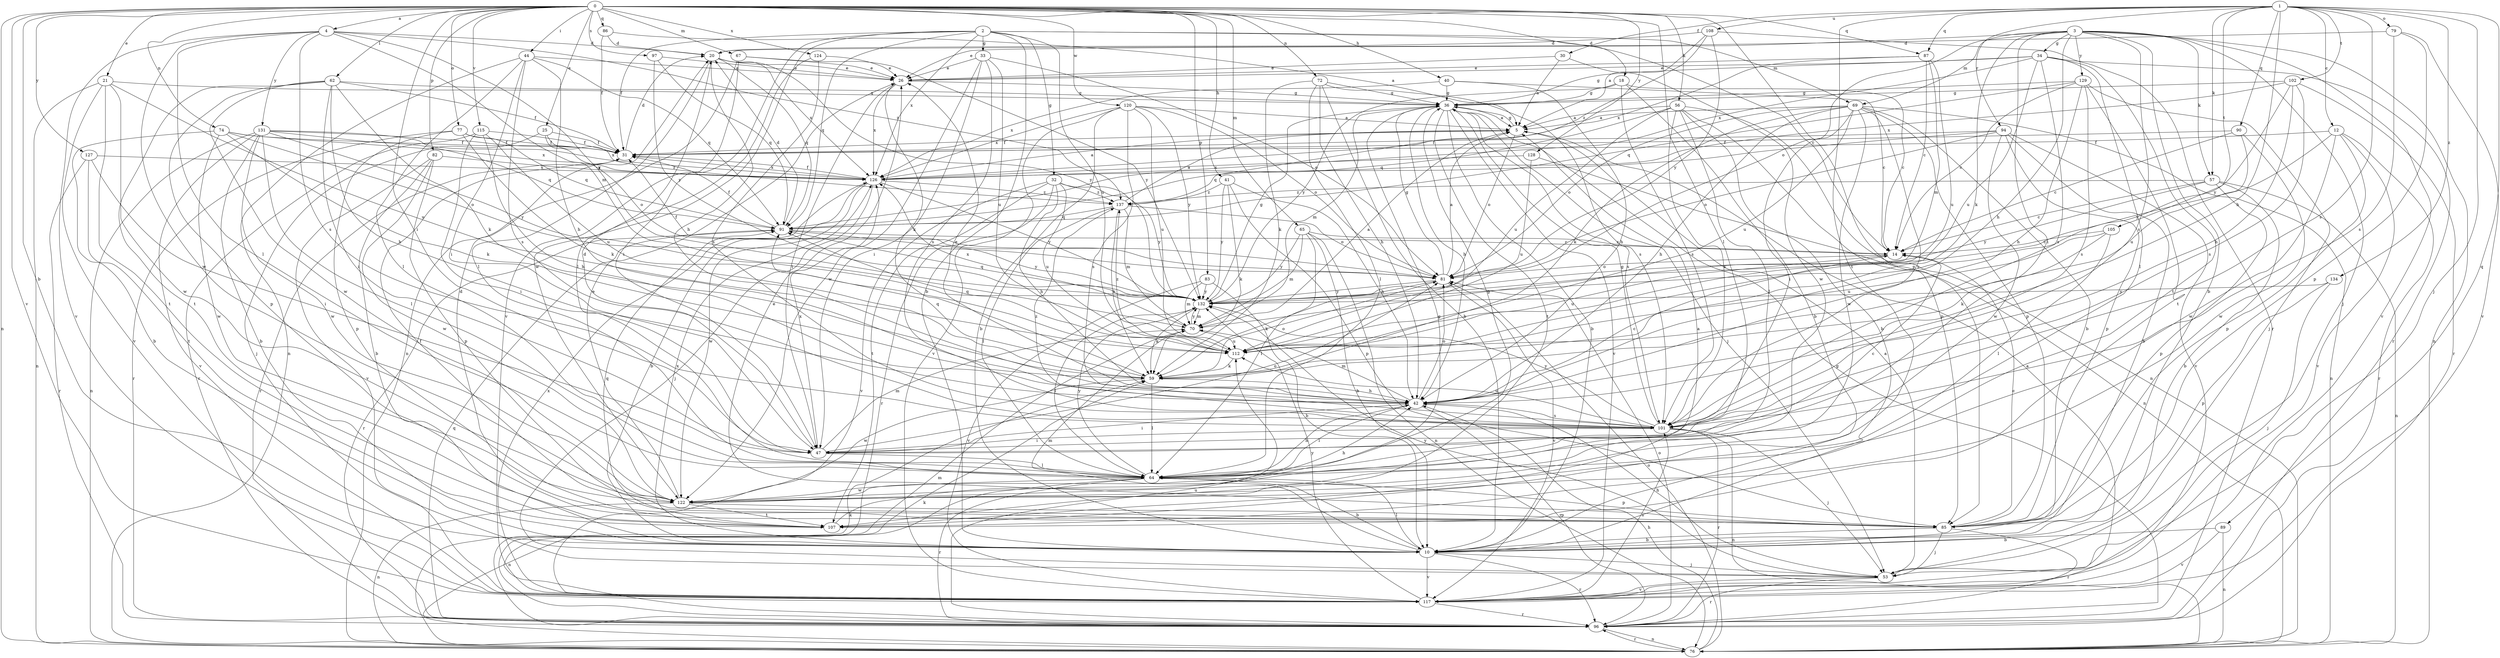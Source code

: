 strict digraph  {
0;
1;
2;
3;
4;
5;
10;
12;
14;
18;
20;
21;
25;
26;
30;
31;
32;
33;
34;
36;
40;
41;
42;
44;
47;
53;
56;
57;
59;
62;
64;
65;
67;
69;
70;
72;
74;
76;
77;
79;
81;
82;
83;
85;
86;
87;
89;
90;
91;
94;
96;
97;
101;
102;
105;
107;
108;
112;
115;
117;
120;
122;
124;
126;
127;
128;
129;
131;
132;
134;
137;
0 -> 4  [label=a];
0 -> 10  [label=b];
0 -> 18  [label=d];
0 -> 21  [label=e];
0 -> 25  [label=e];
0 -> 40  [label=h];
0 -> 41  [label=h];
0 -> 44  [label=i];
0 -> 47  [label=i];
0 -> 56  [label=k];
0 -> 62  [label=l];
0 -> 64  [label=l];
0 -> 65  [label=m];
0 -> 67  [label=m];
0 -> 72  [label=n];
0 -> 74  [label=n];
0 -> 76  [label=n];
0 -> 77  [label=o];
0 -> 82  [label=p];
0 -> 83  [label=p];
0 -> 85  [label=p];
0 -> 86  [label=q];
0 -> 87  [label=q];
0 -> 97  [label=s];
0 -> 115  [label=v];
0 -> 117  [label=v];
0 -> 120  [label=w];
0 -> 124  [label=x];
0 -> 127  [label=y];
0 -> 128  [label=y];
1 -> 12  [label=c];
1 -> 30  [label=f];
1 -> 42  [label=h];
1 -> 53  [label=j];
1 -> 57  [label=k];
1 -> 79  [label=o];
1 -> 87  [label=q];
1 -> 89  [label=q];
1 -> 90  [label=q];
1 -> 94  [label=r];
1 -> 101  [label=s];
1 -> 102  [label=t];
1 -> 105  [label=t];
1 -> 107  [label=t];
1 -> 108  [label=u];
1 -> 134  [label=z];
2 -> 10  [label=b];
2 -> 14  [label=c];
2 -> 31  [label=f];
2 -> 32  [label=g];
2 -> 33  [label=g];
2 -> 69  [label=m];
2 -> 91  [label=q];
2 -> 112  [label=u];
2 -> 117  [label=v];
2 -> 122  [label=w];
2 -> 126  [label=x];
3 -> 10  [label=b];
3 -> 26  [label=e];
3 -> 34  [label=g];
3 -> 42  [label=h];
3 -> 47  [label=i];
3 -> 53  [label=j];
3 -> 57  [label=k];
3 -> 59  [label=k];
3 -> 69  [label=m];
3 -> 76  [label=n];
3 -> 81  [label=o];
3 -> 101  [label=s];
3 -> 117  [label=v];
3 -> 129  [label=y];
4 -> 20  [label=d];
4 -> 64  [label=l];
4 -> 70  [label=m];
4 -> 101  [label=s];
4 -> 117  [label=v];
4 -> 122  [label=w];
4 -> 131  [label=y];
4 -> 132  [label=y];
4 -> 137  [label=z];
5 -> 31  [label=f];
5 -> 36  [label=g];
5 -> 81  [label=o];
10 -> 53  [label=j];
10 -> 64  [label=l];
10 -> 70  [label=m];
10 -> 96  [label=r];
10 -> 117  [label=v];
10 -> 126  [label=x];
12 -> 31  [label=f];
12 -> 85  [label=p];
12 -> 96  [label=r];
12 -> 117  [label=v];
12 -> 122  [label=w];
12 -> 132  [label=y];
14 -> 81  [label=o];
14 -> 112  [label=u];
18 -> 10  [label=b];
18 -> 14  [label=c];
18 -> 36  [label=g];
18 -> 101  [label=s];
18 -> 132  [label=y];
20 -> 26  [label=e];
20 -> 42  [label=h];
20 -> 64  [label=l];
20 -> 91  [label=q];
20 -> 126  [label=x];
20 -> 132  [label=y];
21 -> 36  [label=g];
21 -> 76  [label=n];
21 -> 107  [label=t];
21 -> 112  [label=u];
21 -> 117  [label=v];
21 -> 122  [label=w];
25 -> 31  [label=f];
25 -> 53  [label=j];
25 -> 81  [label=o];
25 -> 137  [label=z];
26 -> 36  [label=g];
26 -> 47  [label=i];
26 -> 59  [label=k];
26 -> 126  [label=x];
30 -> 5  [label=a];
30 -> 26  [label=e];
30 -> 122  [label=w];
31 -> 20  [label=d];
31 -> 96  [label=r];
31 -> 126  [label=x];
32 -> 42  [label=h];
32 -> 96  [label=r];
32 -> 107  [label=t];
32 -> 112  [label=u];
32 -> 117  [label=v];
32 -> 132  [label=y];
32 -> 137  [label=z];
33 -> 26  [label=e];
33 -> 47  [label=i];
33 -> 81  [label=o];
33 -> 101  [label=s];
33 -> 112  [label=u];
33 -> 122  [label=w];
34 -> 26  [label=e];
34 -> 36  [label=g];
34 -> 64  [label=l];
34 -> 96  [label=r];
34 -> 101  [label=s];
34 -> 107  [label=t];
34 -> 112  [label=u];
34 -> 126  [label=x];
36 -> 5  [label=a];
36 -> 10  [label=b];
36 -> 42  [label=h];
36 -> 53  [label=j];
36 -> 70  [label=m];
36 -> 101  [label=s];
36 -> 107  [label=t];
36 -> 117  [label=v];
40 -> 14  [label=c];
40 -> 36  [label=g];
40 -> 42  [label=h];
40 -> 126  [label=x];
41 -> 42  [label=h];
41 -> 59  [label=k];
41 -> 85  [label=p];
41 -> 132  [label=y];
41 -> 137  [label=z];
42 -> 14  [label=c];
42 -> 26  [label=e];
42 -> 47  [label=i];
42 -> 64  [label=l];
42 -> 70  [label=m];
42 -> 81  [label=o];
42 -> 96  [label=r];
42 -> 101  [label=s];
44 -> 26  [label=e];
44 -> 42  [label=h];
44 -> 47  [label=i];
44 -> 64  [label=l];
44 -> 76  [label=n];
44 -> 91  [label=q];
44 -> 101  [label=s];
47 -> 14  [label=c];
47 -> 20  [label=d];
47 -> 64  [label=l];
47 -> 70  [label=m];
47 -> 81  [label=o];
47 -> 126  [label=x];
53 -> 5  [label=a];
53 -> 42  [label=h];
53 -> 96  [label=r];
53 -> 117  [label=v];
53 -> 132  [label=y];
56 -> 5  [label=a];
56 -> 10  [label=b];
56 -> 64  [label=l];
56 -> 76  [label=n];
56 -> 85  [label=p];
56 -> 91  [label=q];
56 -> 101  [label=s];
56 -> 112  [label=u];
57 -> 10  [label=b];
57 -> 14  [label=c];
57 -> 76  [label=n];
57 -> 85  [label=p];
57 -> 132  [label=y];
57 -> 137  [label=z];
59 -> 42  [label=h];
59 -> 64  [label=l];
59 -> 81  [label=o];
59 -> 91  [label=q];
59 -> 122  [label=w];
62 -> 31  [label=f];
62 -> 36  [label=g];
62 -> 42  [label=h];
62 -> 47  [label=i];
62 -> 59  [label=k];
62 -> 85  [label=p];
62 -> 107  [label=t];
62 -> 122  [label=w];
64 -> 10  [label=b];
64 -> 36  [label=g];
64 -> 42  [label=h];
64 -> 76  [label=n];
64 -> 85  [label=p];
64 -> 96  [label=r];
64 -> 122  [label=w];
64 -> 132  [label=y];
65 -> 10  [label=b];
65 -> 14  [label=c];
65 -> 64  [label=l];
65 -> 70  [label=m];
65 -> 76  [label=n];
65 -> 132  [label=y];
67 -> 26  [label=e];
67 -> 47  [label=i];
67 -> 76  [label=n];
67 -> 132  [label=y];
69 -> 5  [label=a];
69 -> 10  [label=b];
69 -> 42  [label=h];
69 -> 47  [label=i];
69 -> 59  [label=k];
69 -> 76  [label=n];
69 -> 81  [label=o];
69 -> 85  [label=p];
69 -> 101  [label=s];
69 -> 112  [label=u];
69 -> 122  [label=w];
70 -> 5  [label=a];
70 -> 112  [label=u];
70 -> 126  [label=x];
70 -> 132  [label=y];
72 -> 10  [label=b];
72 -> 36  [label=g];
72 -> 42  [label=h];
72 -> 59  [label=k];
72 -> 64  [label=l];
72 -> 101  [label=s];
74 -> 10  [label=b];
74 -> 31  [label=f];
74 -> 59  [label=k];
74 -> 81  [label=o];
74 -> 122  [label=w];
74 -> 126  [label=x];
76 -> 42  [label=h];
76 -> 59  [label=k];
76 -> 81  [label=o];
76 -> 96  [label=r];
77 -> 31  [label=f];
77 -> 59  [label=k];
77 -> 85  [label=p];
77 -> 91  [label=q];
77 -> 96  [label=r];
79 -> 20  [label=d];
79 -> 85  [label=p];
79 -> 101  [label=s];
79 -> 117  [label=v];
81 -> 5  [label=a];
81 -> 31  [label=f];
81 -> 36  [label=g];
81 -> 59  [label=k];
81 -> 117  [label=v];
81 -> 132  [label=y];
82 -> 10  [label=b];
82 -> 85  [label=p];
82 -> 117  [label=v];
82 -> 122  [label=w];
82 -> 126  [label=x];
83 -> 10  [label=b];
83 -> 70  [label=m];
83 -> 117  [label=v];
83 -> 132  [label=y];
85 -> 10  [label=b];
85 -> 14  [label=c];
85 -> 26  [label=e];
85 -> 31  [label=f];
85 -> 53  [label=j];
85 -> 96  [label=r];
86 -> 5  [label=a];
86 -> 20  [label=d];
86 -> 31  [label=f];
87 -> 14  [label=c];
87 -> 26  [label=e];
87 -> 70  [label=m];
87 -> 112  [label=u];
87 -> 126  [label=x];
89 -> 10  [label=b];
89 -> 76  [label=n];
89 -> 117  [label=v];
90 -> 14  [label=c];
90 -> 31  [label=f];
90 -> 112  [label=u];
90 -> 122  [label=w];
91 -> 14  [label=c];
91 -> 20  [label=d];
91 -> 31  [label=f];
91 -> 96  [label=r];
91 -> 132  [label=y];
94 -> 10  [label=b];
94 -> 31  [label=f];
94 -> 81  [label=o];
94 -> 85  [label=p];
94 -> 91  [label=q];
94 -> 117  [label=v];
94 -> 122  [label=w];
96 -> 36  [label=g];
96 -> 59  [label=k];
96 -> 70  [label=m];
96 -> 76  [label=n];
96 -> 81  [label=o];
96 -> 91  [label=q];
96 -> 112  [label=u];
97 -> 26  [label=e];
97 -> 91  [label=q];
97 -> 132  [label=y];
101 -> 36  [label=g];
101 -> 47  [label=i];
101 -> 53  [label=j];
101 -> 76  [label=n];
101 -> 96  [label=r];
101 -> 112  [label=u];
101 -> 132  [label=y];
101 -> 137  [label=z];
102 -> 36  [label=g];
102 -> 42  [label=h];
102 -> 96  [label=r];
102 -> 101  [label=s];
102 -> 126  [label=x];
102 -> 132  [label=y];
105 -> 14  [label=c];
105 -> 59  [label=k];
105 -> 64  [label=l];
105 -> 112  [label=u];
107 -> 5  [label=a];
107 -> 20  [label=d];
107 -> 36  [label=g];
107 -> 91  [label=q];
108 -> 5  [label=a];
108 -> 20  [label=d];
108 -> 96  [label=r];
108 -> 132  [label=y];
108 -> 137  [label=z];
112 -> 59  [label=k];
112 -> 91  [label=q];
112 -> 137  [label=z];
115 -> 31  [label=f];
115 -> 42  [label=h];
115 -> 47  [label=i];
115 -> 96  [label=r];
115 -> 112  [label=u];
117 -> 5  [label=a];
117 -> 96  [label=r];
117 -> 101  [label=s];
117 -> 126  [label=x];
117 -> 132  [label=y];
120 -> 5  [label=a];
120 -> 10  [label=b];
120 -> 81  [label=o];
120 -> 101  [label=s];
120 -> 112  [label=u];
120 -> 117  [label=v];
120 -> 126  [label=x];
120 -> 132  [label=y];
122 -> 26  [label=e];
122 -> 42  [label=h];
122 -> 76  [label=n];
122 -> 85  [label=p];
122 -> 107  [label=t];
124 -> 26  [label=e];
124 -> 64  [label=l];
124 -> 101  [label=s];
126 -> 5  [label=a];
126 -> 10  [label=b];
126 -> 31  [label=f];
126 -> 53  [label=j];
126 -> 122  [label=w];
126 -> 132  [label=y];
126 -> 137  [label=z];
127 -> 47  [label=i];
127 -> 96  [label=r];
127 -> 107  [label=t];
127 -> 126  [label=x];
128 -> 76  [label=n];
128 -> 112  [label=u];
128 -> 126  [label=x];
129 -> 14  [label=c];
129 -> 36  [label=g];
129 -> 42  [label=h];
129 -> 53  [label=j];
129 -> 91  [label=q];
129 -> 101  [label=s];
129 -> 107  [label=t];
131 -> 10  [label=b];
131 -> 31  [label=f];
131 -> 64  [label=l];
131 -> 76  [label=n];
131 -> 91  [label=q];
131 -> 117  [label=v];
131 -> 122  [label=w];
131 -> 126  [label=x];
131 -> 132  [label=y];
132 -> 36  [label=g];
132 -> 59  [label=k];
132 -> 64  [label=l];
132 -> 70  [label=m];
132 -> 91  [label=q];
134 -> 53  [label=j];
134 -> 85  [label=p];
134 -> 132  [label=y];
137 -> 5  [label=a];
137 -> 59  [label=k];
137 -> 64  [label=l];
137 -> 70  [label=m];
137 -> 81  [label=o];
137 -> 91  [label=q];
}
